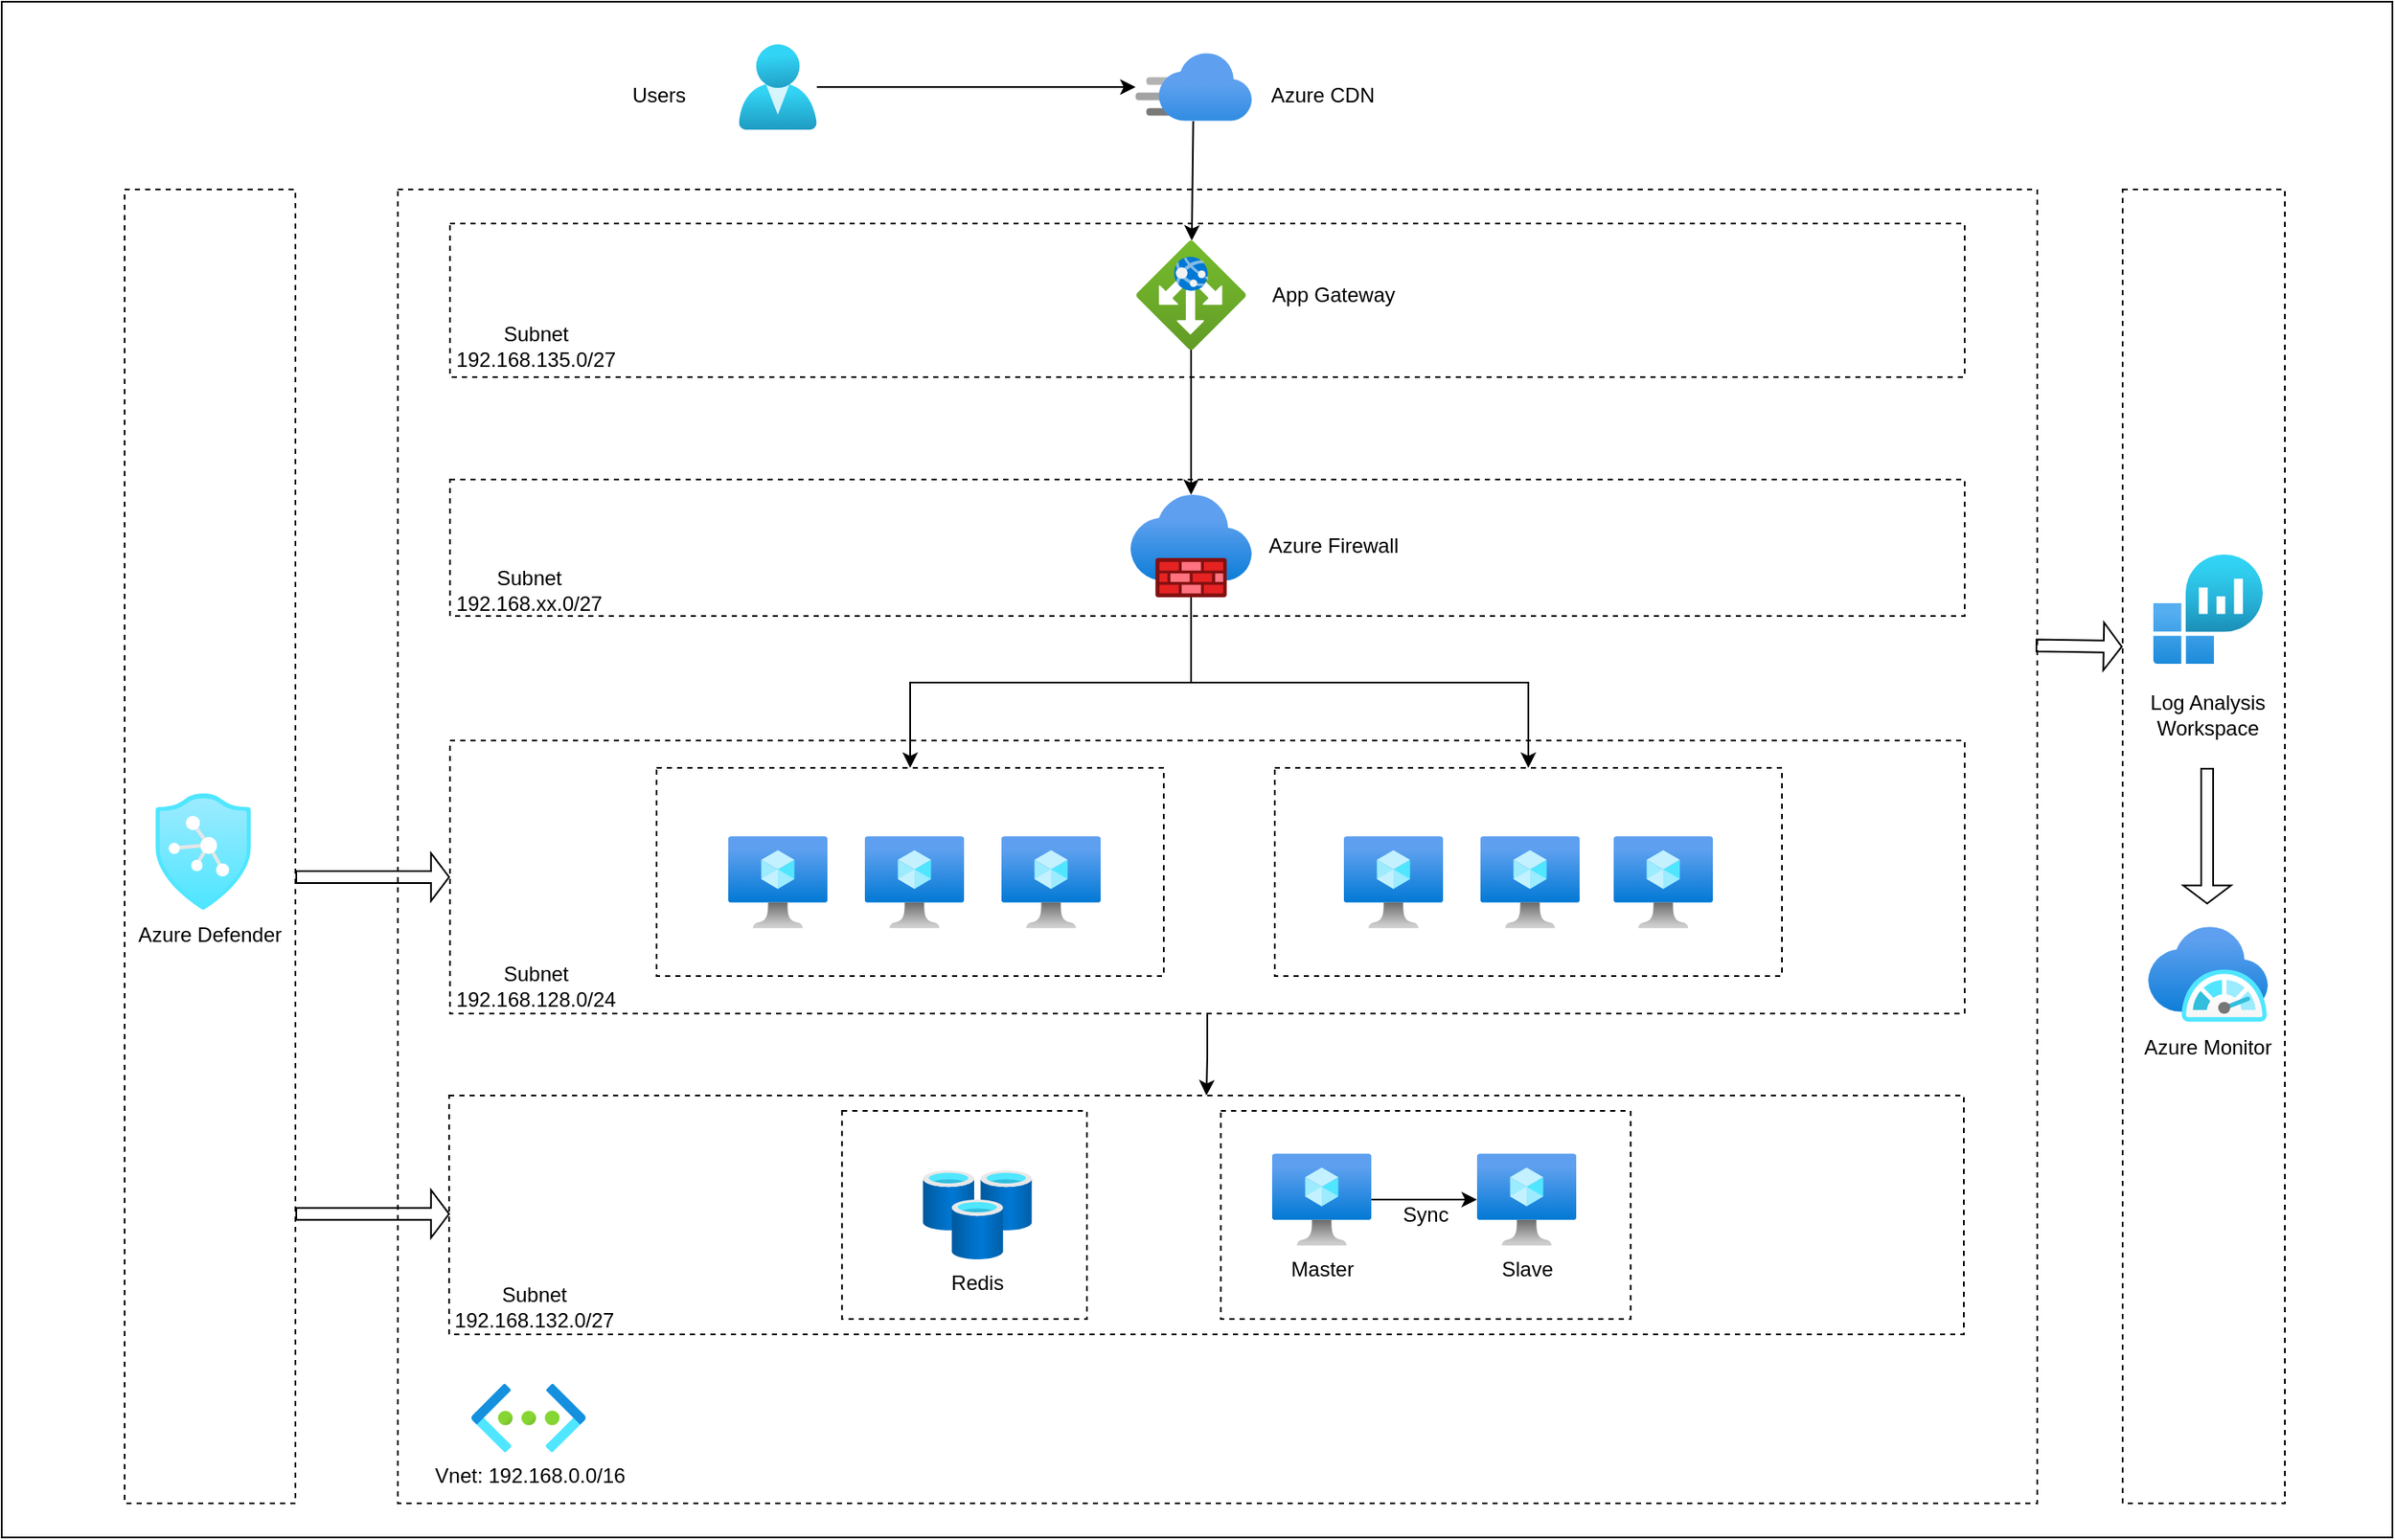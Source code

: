 <mxfile version="20.8.15" type="github">
  <diagram name="第 1 页" id="Q7-x0LTe5aBduKbTSR_T">
    <mxGraphModel dx="1687" dy="944" grid="1" gridSize="10" guides="1" tooltips="1" connect="1" arrows="1" fold="1" page="1" pageScale="1" pageWidth="1654" pageHeight="2336" math="0" shadow="0">
      <root>
        <mxCell id="0" />
        <mxCell id="1" parent="0" />
        <mxCell id="iajxsjwab6wAMiqCaY7Y-81" value="" style="rounded=0;whiteSpace=wrap;html=1;" vertex="1" parent="1">
          <mxGeometry x="140" y="130" width="1400" height="900" as="geometry" />
        </mxCell>
        <mxCell id="iajxsjwab6wAMiqCaY7Y-72" value="" style="rounded=0;whiteSpace=wrap;html=1;dashed=1;" vertex="1" parent="1">
          <mxGeometry x="372" y="240" width="960" height="770" as="geometry" />
        </mxCell>
        <mxCell id="iajxsjwab6wAMiqCaY7Y-71" value="" style="rounded=0;whiteSpace=wrap;html=1;dashed=1;" vertex="1" parent="1">
          <mxGeometry x="212" y="240" width="100" height="770" as="geometry" />
        </mxCell>
        <mxCell id="iajxsjwab6wAMiqCaY7Y-63" value="" style="rounded=0;whiteSpace=wrap;html=1;dashed=1;" vertex="1" parent="1">
          <mxGeometry x="1382" y="240" width="95" height="770" as="geometry" />
        </mxCell>
        <mxCell id="iajxsjwab6wAMiqCaY7Y-24" value="" style="whiteSpace=wrap;html=1;dashed=1;" vertex="1" parent="1">
          <mxGeometry x="402.5" y="410" width="887" height="80" as="geometry" />
        </mxCell>
        <mxCell id="iajxsjwab6wAMiqCaY7Y-22" value="" style="whiteSpace=wrap;html=1;dashed=1;" vertex="1" parent="1">
          <mxGeometry x="402.5" y="260" width="887" height="90" as="geometry" />
        </mxCell>
        <mxCell id="iajxsjwab6wAMiqCaY7Y-16" value="" style="whiteSpace=wrap;html=1;dashed=1;" vertex="1" parent="1">
          <mxGeometry x="402" y="771" width="887" height="140" as="geometry" />
        </mxCell>
        <mxCell id="iajxsjwab6wAMiqCaY7Y-43" value="" style="edgeStyle=orthogonalEdgeStyle;rounded=0;orthogonalLoop=1;jettySize=auto;html=1;entryX=0.5;entryY=0;entryDx=0;entryDy=0;" edge="1" parent="1" source="iajxsjwab6wAMiqCaY7Y-14" target="iajxsjwab6wAMiqCaY7Y-16">
          <mxGeometry relative="1" as="geometry" />
        </mxCell>
        <mxCell id="iajxsjwab6wAMiqCaY7Y-14" value="" style="whiteSpace=wrap;html=1;dashed=1;" vertex="1" parent="1">
          <mxGeometry x="402.5" y="563" width="887" height="160" as="geometry" />
        </mxCell>
        <mxCell id="iajxsjwab6wAMiqCaY7Y-13" value="Sync" style="whiteSpace=wrap;html=1;dashed=1;" vertex="1" parent="1">
          <mxGeometry x="853.89" y="780" width="240" height="122" as="geometry" />
        </mxCell>
        <mxCell id="iajxsjwab6wAMiqCaY7Y-5" value="" style="whiteSpace=wrap;html=1;dashed=1;" vertex="1" parent="1">
          <mxGeometry x="885.5" y="579" width="297" height="122" as="geometry" />
        </mxCell>
        <mxCell id="iajxsjwab6wAMiqCaY7Y-4" value="" style="whiteSpace=wrap;html=1;dashed=1;" vertex="1" parent="1">
          <mxGeometry x="523.5" y="579" width="297" height="122" as="geometry" />
        </mxCell>
        <mxCell id="4oe8U12UyF-5CwZn49ZE-2" value="&lt;div data-t=&quot;flow&quot;&gt; &lt;/div&gt;" style="text;whiteSpace=wrap;html=1;" parent="1" vertex="1">
          <mxGeometry x="492.5" y="210" width="30" height="20" as="geometry" />
        </mxCell>
        <mxCell id="4oe8U12UyF-5CwZn49ZE-6" value="&lt;span style=&quot;color: rgb(50, 50, 50); font-family: 微软雅黑; font-size: 13px;&quot;&gt;&lt;br&gt;&lt;/span&gt;" style="aspect=fixed;html=1;points=[];align=center;image;fontSize=12;image=img/lib/azure2/compute/Virtual_Machine.svg;" parent="1" vertex="1">
          <mxGeometry x="565.39" y="619" width="58.22" height="54" as="geometry" />
        </mxCell>
        <mxCell id="qjz_k8wNL1rvIrUkxEIs-1" value="" style="aspect=fixed;html=1;points=[];align=center;image;fontSize=12;image=img/lib/azure2/compute/Virtual_Machine.svg;" parent="1" vertex="1">
          <mxGeometry x="1005.89" y="619" width="58.22" height="54" as="geometry" />
        </mxCell>
        <mxCell id="qjz_k8wNL1rvIrUkxEIs-2" value="" style="aspect=fixed;html=1;points=[];align=center;image;fontSize=12;image=img/lib/azure2/compute/Virtual_Machine.svg;" parent="1" vertex="1">
          <mxGeometry x="925.89" y="619" width="58.22" height="54" as="geometry" />
        </mxCell>
        <mxCell id="qjz_k8wNL1rvIrUkxEIs-3" value="" style="aspect=fixed;html=1;points=[];align=center;image;fontSize=12;image=img/lib/azure2/compute/Virtual_Machine.svg;" parent="1" vertex="1">
          <mxGeometry x="645.39" y="619" width="58.22" height="54" as="geometry" />
        </mxCell>
        <mxCell id="qjz_k8wNL1rvIrUkxEIs-4" value="" style="aspect=fixed;html=1;points=[];align=center;image;fontSize=12;image=img/lib/azure2/compute/Virtual_Machine.svg;" parent="1" vertex="1">
          <mxGeometry x="725.39" y="619" width="58.22" height="54" as="geometry" />
        </mxCell>
        <mxCell id="qjz_k8wNL1rvIrUkxEIs-5" value="" style="aspect=fixed;html=1;points=[];align=center;image;fontSize=12;image=img/lib/azure2/compute/Virtual_Machine.svg;" parent="1" vertex="1">
          <mxGeometry x="1083.89" y="619" width="58.22" height="54" as="geometry" />
        </mxCell>
        <mxCell id="iajxsjwab6wAMiqCaY7Y-34" value="" style="edgeStyle=none;rounded=0;orthogonalLoop=1;jettySize=auto;html=1;" edge="1" parent="1" source="qjz_k8wNL1rvIrUkxEIs-8" target="qjz_k8wNL1rvIrUkxEIs-11">
          <mxGeometry relative="1" as="geometry" />
        </mxCell>
        <mxCell id="qjz_k8wNL1rvIrUkxEIs-8" value="" style="aspect=fixed;html=1;points=[];align=center;image;fontSize=12;image=img/lib/azure2/networking/Application_Gateways.svg;" parent="1" vertex="1">
          <mxGeometry x="804.5" y="270" width="64" height="64" as="geometry" />
        </mxCell>
        <mxCell id="iajxsjwab6wAMiqCaY7Y-35" value="" style="edgeStyle=orthogonalEdgeStyle;rounded=0;orthogonalLoop=1;jettySize=auto;html=1;" edge="1" parent="1" source="qjz_k8wNL1rvIrUkxEIs-11" target="iajxsjwab6wAMiqCaY7Y-4">
          <mxGeometry relative="1" as="geometry" />
        </mxCell>
        <mxCell id="qjz_k8wNL1rvIrUkxEIs-11" value="" style="aspect=fixed;html=1;points=[];align=center;image;fontSize=12;image=img/lib/azure2/networking/Firewalls.svg;" parent="1" vertex="1">
          <mxGeometry x="801" y="419" width="71" height="60" as="geometry" />
        </mxCell>
        <mxCell id="iajxsjwab6wAMiqCaY7Y-32" value="" style="edgeStyle=none;rounded=0;orthogonalLoop=1;jettySize=auto;html=1;" edge="1" parent="1" source="qjz_k8wNL1rvIrUkxEIs-12" target="qjz_k8wNL1rvIrUkxEIs-13">
          <mxGeometry relative="1" as="geometry" />
        </mxCell>
        <mxCell id="qjz_k8wNL1rvIrUkxEIs-12" value="" style="aspect=fixed;html=1;points=[];align=center;image;fontSize=12;image=img/lib/azure2/identity/Users.svg;" parent="1" vertex="1">
          <mxGeometry x="571.64" y="155" width="45.71" height="50" as="geometry" />
        </mxCell>
        <mxCell id="iajxsjwab6wAMiqCaY7Y-33" value="" style="edgeStyle=none;rounded=0;orthogonalLoop=1;jettySize=auto;html=1;" edge="1" parent="1" source="qjz_k8wNL1rvIrUkxEIs-13" target="qjz_k8wNL1rvIrUkxEIs-8">
          <mxGeometry relative="1" as="geometry">
            <mxPoint x="847.5" y="230" as="targetPoint" />
          </mxGeometry>
        </mxCell>
        <mxCell id="qjz_k8wNL1rvIrUkxEIs-13" value="" style="aspect=fixed;html=1;points=[];align=center;image;fontSize=12;image=img/lib/azure2/networking/CDN_Profiles.svg;" parent="1" vertex="1">
          <mxGeometry x="804" y="160" width="68" height="40" as="geometry" />
        </mxCell>
        <mxCell id="iajxsjwab6wAMiqCaY7Y-7" value="" style="whiteSpace=wrap;html=1;dashed=1;" vertex="1" parent="1">
          <mxGeometry x="632.11" y="780" width="143.39" height="122" as="geometry" />
        </mxCell>
        <mxCell id="iajxsjwab6wAMiqCaY7Y-44" value="" style="edgeStyle=orthogonalEdgeStyle;rounded=0;orthogonalLoop=1;jettySize=auto;html=1;" edge="1" parent="1" source="iajxsjwab6wAMiqCaY7Y-10" target="iajxsjwab6wAMiqCaY7Y-12">
          <mxGeometry relative="1" as="geometry" />
        </mxCell>
        <mxCell id="iajxsjwab6wAMiqCaY7Y-10" value="Master" style="aspect=fixed;html=1;points=[];align=center;image;fontSize=12;image=img/lib/azure2/compute/Virtual_Machine.svg;" vertex="1" parent="1">
          <mxGeometry x="883.89" y="805" width="58.22" height="54" as="geometry" />
        </mxCell>
        <mxCell id="iajxsjwab6wAMiqCaY7Y-11" value="Redis" style="aspect=fixed;html=1;points=[];align=center;image;fontSize=12;image=img/lib/azure2/databases/Cache_Redis.svg;dashed=1;" vertex="1" parent="1">
          <mxGeometry x="679.36" y="815" width="64" height="52" as="geometry" />
        </mxCell>
        <mxCell id="iajxsjwab6wAMiqCaY7Y-12" value="Slave" style="aspect=fixed;html=1;points=[];align=center;image;fontSize=12;image=img/lib/azure2/compute/Virtual_Machine.svg;" vertex="1" parent="1">
          <mxGeometry x="1003.89" y="805" width="58.22" height="54" as="geometry" />
        </mxCell>
        <mxCell id="iajxsjwab6wAMiqCaY7Y-15" value="Subnet 192.168.128.0/24" style="text;strokeColor=none;align=center;fillColor=none;html=1;verticalAlign=middle;whiteSpace=wrap;rounded=0;" vertex="1" parent="1">
          <mxGeometry x="422.5" y="692" width="60" height="30" as="geometry" />
        </mxCell>
        <mxCell id="iajxsjwab6wAMiqCaY7Y-19" value="Subnet 192.168.132.0/27" style="text;strokeColor=none;align=center;fillColor=none;html=1;verticalAlign=middle;whiteSpace=wrap;rounded=0;" vertex="1" parent="1">
          <mxGeometry x="422" y="880" width="60" height="30" as="geometry" />
        </mxCell>
        <mxCell id="iajxsjwab6wAMiqCaY7Y-23" value="Subnet 192.168.135.0/27" style="text;strokeColor=none;align=center;fillColor=none;html=1;verticalAlign=middle;whiteSpace=wrap;rounded=0;" vertex="1" parent="1">
          <mxGeometry x="422.5" y="317" width="60" height="30" as="geometry" />
        </mxCell>
        <mxCell id="iajxsjwab6wAMiqCaY7Y-26" value="Subnet 192.168.xx.0/27" style="text;strokeColor=none;align=center;fillColor=none;html=1;verticalAlign=middle;whiteSpace=wrap;rounded=0;" vertex="1" parent="1">
          <mxGeometry x="418.5" y="460" width="60" height="30" as="geometry" />
        </mxCell>
        <mxCell id="iajxsjwab6wAMiqCaY7Y-37" value="" style="edgeStyle=orthogonalEdgeStyle;rounded=0;orthogonalLoop=1;jettySize=auto;html=1;exitX=0.5;exitY=1;exitDx=0;exitDy=0;exitPerimeter=0;" edge="1" parent="1" source="qjz_k8wNL1rvIrUkxEIs-11" target="iajxsjwab6wAMiqCaY7Y-5">
          <mxGeometry relative="1" as="geometry">
            <mxPoint x="852.5" y="480" as="sourcePoint" />
            <mxPoint x="691" y="589" as="targetPoint" />
          </mxGeometry>
        </mxCell>
        <mxCell id="iajxsjwab6wAMiqCaY7Y-46" value="App Gateway" style="text;strokeColor=none;align=center;fillColor=none;html=1;verticalAlign=middle;whiteSpace=wrap;rounded=0;" vertex="1" parent="1">
          <mxGeometry x="879.5" y="287" width="80" height="30" as="geometry" />
        </mxCell>
        <mxCell id="iajxsjwab6wAMiqCaY7Y-47" value="Azure Firewall" style="text;strokeColor=none;align=center;fillColor=none;html=1;verticalAlign=middle;whiteSpace=wrap;rounded=0;" vertex="1" parent="1">
          <mxGeometry x="879.5" y="434" width="80" height="30" as="geometry" />
        </mxCell>
        <mxCell id="iajxsjwab6wAMiqCaY7Y-61" value="" style="group" vertex="1" connectable="0" parent="1">
          <mxGeometry x="1382" y="638" width="100" height="120" as="geometry" />
        </mxCell>
        <mxCell id="4oe8U12UyF-5CwZn49ZE-1" value="&lt;div data-t=&quot;flow&quot;&gt; &lt;/div&gt;" style="text;whiteSpace=wrap;html=1;" parent="iajxsjwab6wAMiqCaY7Y-61" vertex="1">
          <mxGeometry x="5" width="30" height="20" as="geometry" />
        </mxCell>
        <mxCell id="iajxsjwab6wAMiqCaY7Y-52" value="" style="aspect=fixed;html=1;points=[];align=center;image;fontSize=12;image=img/lib/azure2/monitor/SAP_Azure_Monitor.svg;dashed=1;" vertex="1" parent="iajxsjwab6wAMiqCaY7Y-61">
          <mxGeometry x="15" y="34" width="70" height="56.0" as="geometry" />
        </mxCell>
        <mxCell id="iajxsjwab6wAMiqCaY7Y-53" value="Azure Monitor" style="text;strokeColor=none;align=center;fillColor=none;html=1;verticalAlign=middle;whiteSpace=wrap;rounded=0;" vertex="1" parent="iajxsjwab6wAMiqCaY7Y-61">
          <mxGeometry y="90" width="100" height="30" as="geometry" />
        </mxCell>
        <mxCell id="iajxsjwab6wAMiqCaY7Y-62" value="" style="group" vertex="1" connectable="0" parent="1">
          <mxGeometry x="212" y="594" width="100" height="98" as="geometry" />
        </mxCell>
        <mxCell id="iajxsjwab6wAMiqCaY7Y-50" value="" style="aspect=fixed;html=1;points=[];align=center;image;fontSize=12;image=img/lib/azure2/security/Azure_Defender.svg;dashed=1;" vertex="1" parent="iajxsjwab6wAMiqCaY7Y-62">
          <mxGeometry x="18" width="56.0" height="68" as="geometry" />
        </mxCell>
        <mxCell id="iajxsjwab6wAMiqCaY7Y-51" value="Azure Defender" style="text;strokeColor=none;align=center;fillColor=none;html=1;verticalAlign=middle;whiteSpace=wrap;rounded=0;" vertex="1" parent="iajxsjwab6wAMiqCaY7Y-62">
          <mxGeometry y="68" width="100" height="30" as="geometry" />
        </mxCell>
        <mxCell id="iajxsjwab6wAMiqCaY7Y-64" value="" style="group" vertex="1" connectable="0" parent="1">
          <mxGeometry x="1392" y="454" width="80" height="109" as="geometry" />
        </mxCell>
        <mxCell id="iajxsjwab6wAMiqCaY7Y-1" value="" style="aspect=fixed;html=1;points=[];align=center;image;fontSize=12;image=img/lib/azure2/analytics/Log_Analytics_Workspaces.svg;" vertex="1" parent="iajxsjwab6wAMiqCaY7Y-64">
          <mxGeometry x="8" width="64" height="64" as="geometry" />
        </mxCell>
        <mxCell id="iajxsjwab6wAMiqCaY7Y-48" value="Log Analysis Workspace" style="text;strokeColor=none;align=center;fillColor=none;html=1;verticalAlign=middle;whiteSpace=wrap;rounded=0;" vertex="1" parent="iajxsjwab6wAMiqCaY7Y-64">
          <mxGeometry y="79" width="80" height="30" as="geometry" />
        </mxCell>
        <mxCell id="iajxsjwab6wAMiqCaY7Y-73" value="Vnet: 192.168.0.0/16" style="aspect=fixed;html=1;points=[];align=center;image;fontSize=12;image=img/lib/azure2/networking/Virtual_Networks.svg;dashed=1;" vertex="1" parent="1">
          <mxGeometry x="415" y="940" width="67" height="40" as="geometry" />
        </mxCell>
        <mxCell id="iajxsjwab6wAMiqCaY7Y-76" value="" style="shape=flexArrow;endArrow=classic;html=1;rounded=0;width=7;endSize=3.2;exitX=0.999;exitY=0.347;exitDx=0;exitDy=0;exitPerimeter=0;" edge="1" parent="1" source="iajxsjwab6wAMiqCaY7Y-72">
          <mxGeometry width="50" height="50" relative="1" as="geometry">
            <mxPoint x="1342" y="508" as="sourcePoint" />
            <mxPoint x="1382" y="508" as="targetPoint" />
          </mxGeometry>
        </mxCell>
        <mxCell id="iajxsjwab6wAMiqCaY7Y-77" value="" style="shape=flexArrow;endArrow=classic;html=1;rounded=0;width=7;endSize=3.2;exitX=0.999;exitY=0.347;exitDx=0;exitDy=0;exitPerimeter=0;" edge="1" parent="1">
          <mxGeometry width="50" height="50" relative="1" as="geometry">
            <mxPoint x="1431.5" y="579" as="sourcePoint" />
            <mxPoint x="1431.5" y="659" as="targetPoint" />
          </mxGeometry>
        </mxCell>
        <mxCell id="iajxsjwab6wAMiqCaY7Y-79" value="&amp;nbsp;Azure CDN" style="text;strokeColor=none;align=center;fillColor=none;html=1;verticalAlign=middle;whiteSpace=wrap;rounded=0;" vertex="1" parent="1">
          <mxGeometry x="872" y="170" width="80" height="30" as="geometry" />
        </mxCell>
        <mxCell id="iajxsjwab6wAMiqCaY7Y-80" value="Users" style="text;strokeColor=none;align=center;fillColor=none;html=1;verticalAlign=middle;whiteSpace=wrap;rounded=0;" vertex="1" parent="1">
          <mxGeometry x="485.39" y="170" width="80" height="30" as="geometry" />
        </mxCell>
        <mxCell id="iajxsjwab6wAMiqCaY7Y-83" value="" style="shape=flexArrow;endArrow=classic;html=1;rounded=0;width=7;endSize=3.2;entryX=0;entryY=0.5;entryDx=0;entryDy=0;" edge="1" parent="1" target="iajxsjwab6wAMiqCaY7Y-14">
          <mxGeometry width="50" height="50" relative="1" as="geometry">
            <mxPoint x="312" y="643" as="sourcePoint" />
            <mxPoint x="372" y="651.667" as="targetPoint" />
          </mxGeometry>
        </mxCell>
        <mxCell id="iajxsjwab6wAMiqCaY7Y-84" value="" style="shape=flexArrow;endArrow=classic;html=1;rounded=0;width=7;endSize=3.2;entryX=0;entryY=0.5;entryDx=0;entryDy=0;" edge="1" parent="1">
          <mxGeometry width="50" height="50" relative="1" as="geometry">
            <mxPoint x="312" y="840.41" as="sourcePoint" />
            <mxPoint x="402.5" y="840.41" as="targetPoint" />
          </mxGeometry>
        </mxCell>
      </root>
    </mxGraphModel>
  </diagram>
</mxfile>
